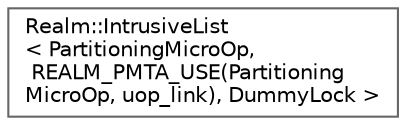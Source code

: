 digraph "Graphical Class Hierarchy"
{
 // LATEX_PDF_SIZE
  bgcolor="transparent";
  edge [fontname=Helvetica,fontsize=10,labelfontname=Helvetica,labelfontsize=10];
  node [fontname=Helvetica,fontsize=10,shape=box,height=0.2,width=0.4];
  rankdir="LR";
  Node0 [id="Node000000",label="Realm::IntrusiveList\l\< PartitioningMicroOp,\l REALM_PMTA_USE(Partitioning\lMicroOp, uop_link), DummyLock \>",height=0.2,width=0.4,color="grey40", fillcolor="white", style="filled",URL="$classRealm_1_1IntrusiveList.html",tooltip=" "];
}
